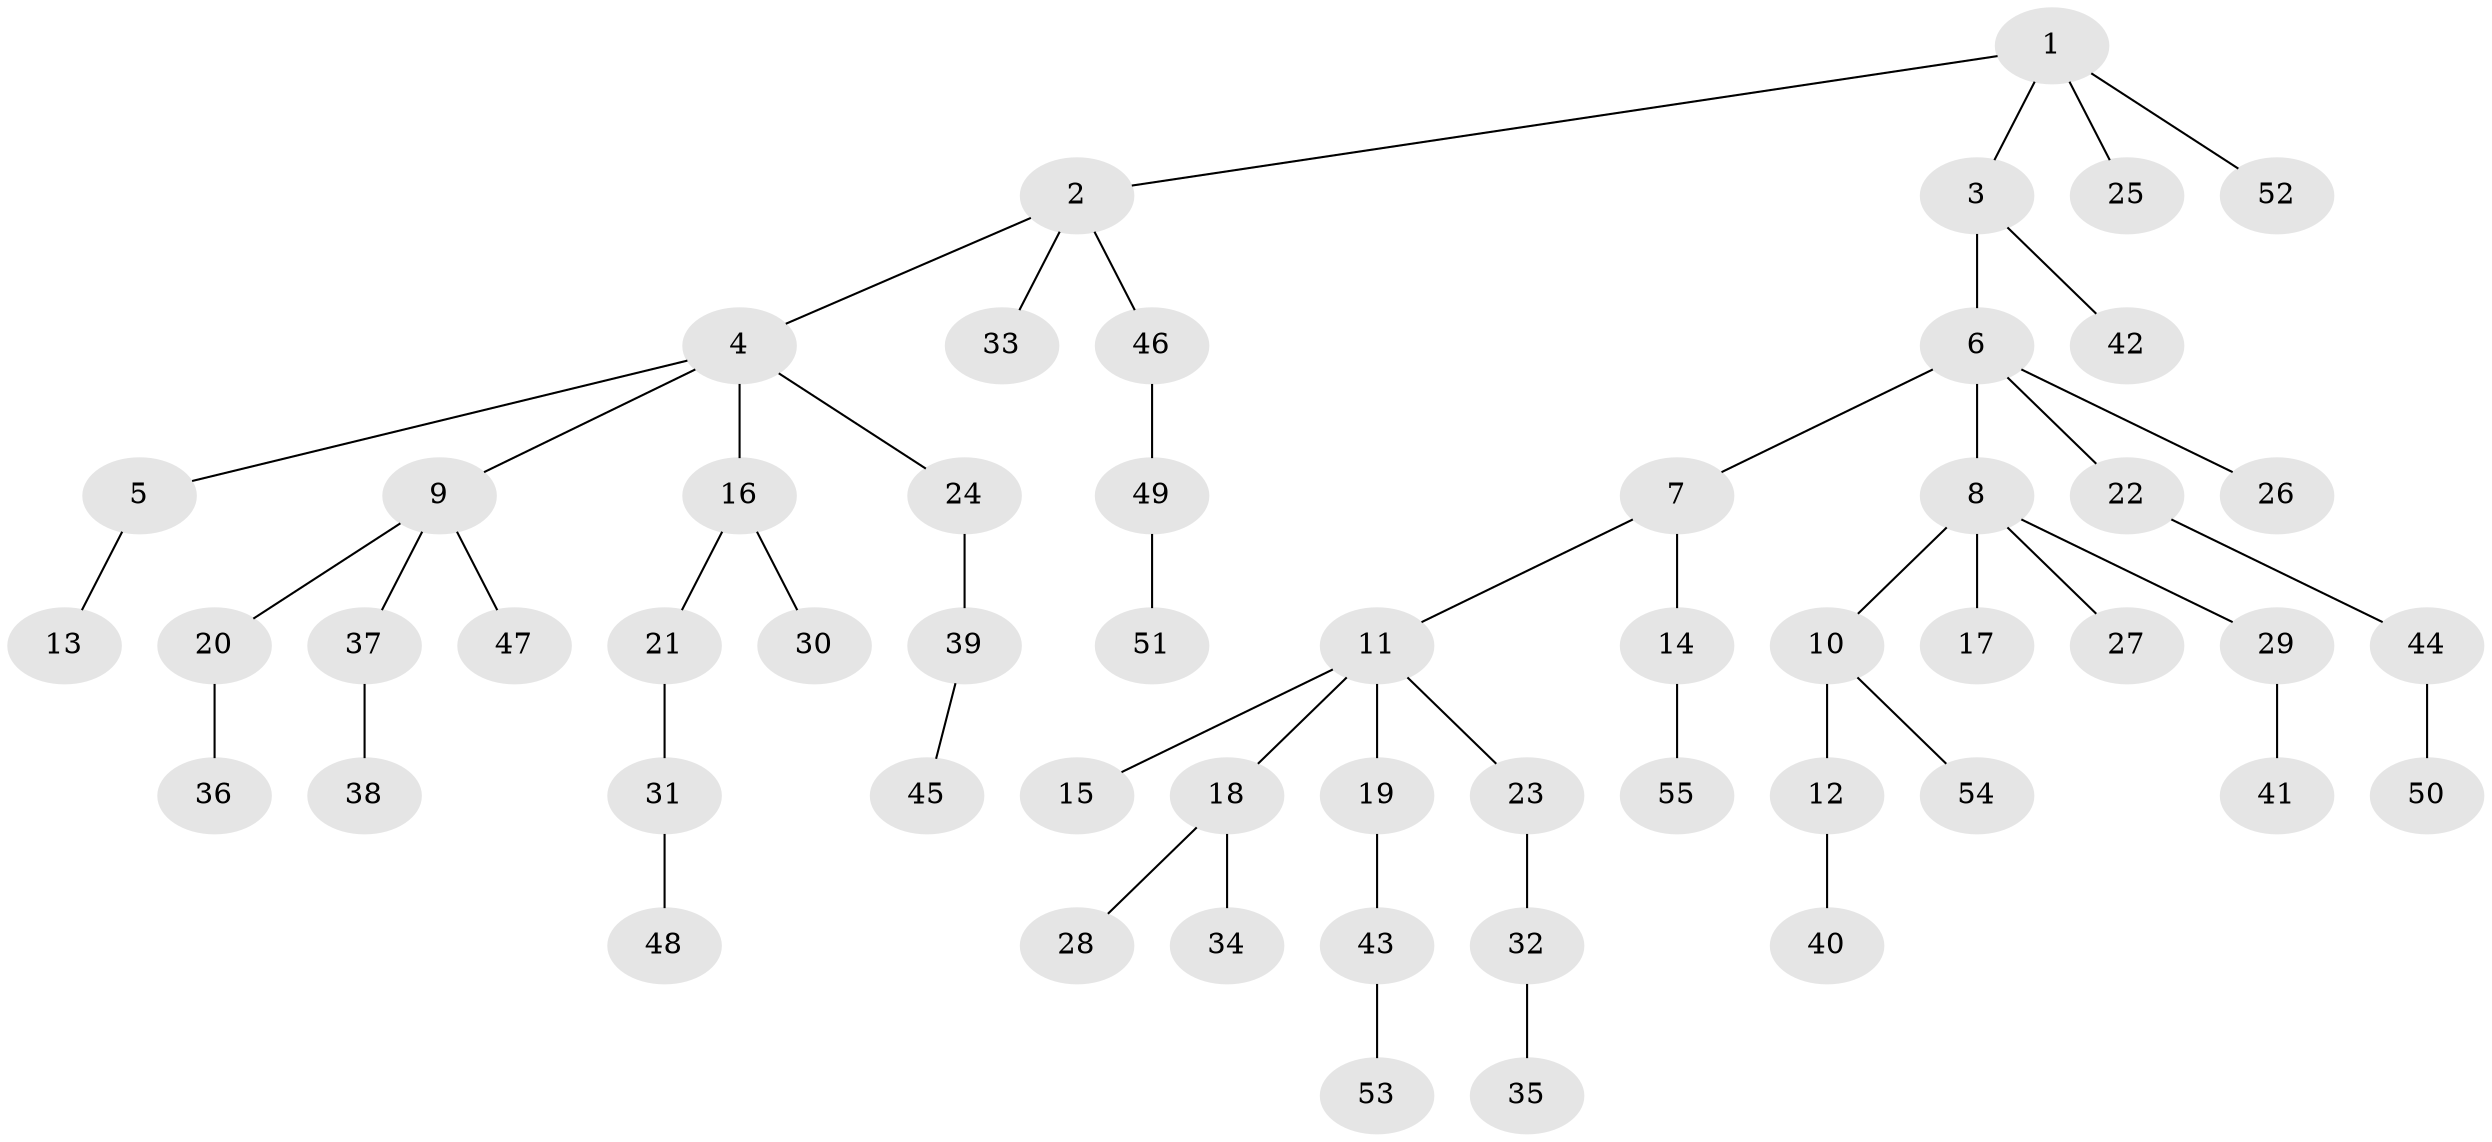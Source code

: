 // coarse degree distribution, {3: 0.11764705882352941, 2: 0.23529411764705882, 5: 0.058823529411764705, 1: 0.5294117647058824, 4: 0.029411764705882353, 6: 0.029411764705882353}
// Generated by graph-tools (version 1.1) at 2025/52/02/27/25 19:52:10]
// undirected, 55 vertices, 54 edges
graph export_dot {
graph [start="1"]
  node [color=gray90,style=filled];
  1;
  2;
  3;
  4;
  5;
  6;
  7;
  8;
  9;
  10;
  11;
  12;
  13;
  14;
  15;
  16;
  17;
  18;
  19;
  20;
  21;
  22;
  23;
  24;
  25;
  26;
  27;
  28;
  29;
  30;
  31;
  32;
  33;
  34;
  35;
  36;
  37;
  38;
  39;
  40;
  41;
  42;
  43;
  44;
  45;
  46;
  47;
  48;
  49;
  50;
  51;
  52;
  53;
  54;
  55;
  1 -- 2;
  1 -- 3;
  1 -- 25;
  1 -- 52;
  2 -- 4;
  2 -- 33;
  2 -- 46;
  3 -- 6;
  3 -- 42;
  4 -- 5;
  4 -- 9;
  4 -- 16;
  4 -- 24;
  5 -- 13;
  6 -- 7;
  6 -- 8;
  6 -- 22;
  6 -- 26;
  7 -- 11;
  7 -- 14;
  8 -- 10;
  8 -- 17;
  8 -- 27;
  8 -- 29;
  9 -- 20;
  9 -- 37;
  9 -- 47;
  10 -- 12;
  10 -- 54;
  11 -- 15;
  11 -- 18;
  11 -- 19;
  11 -- 23;
  12 -- 40;
  14 -- 55;
  16 -- 21;
  16 -- 30;
  18 -- 28;
  18 -- 34;
  19 -- 43;
  20 -- 36;
  21 -- 31;
  22 -- 44;
  23 -- 32;
  24 -- 39;
  29 -- 41;
  31 -- 48;
  32 -- 35;
  37 -- 38;
  39 -- 45;
  43 -- 53;
  44 -- 50;
  46 -- 49;
  49 -- 51;
}

